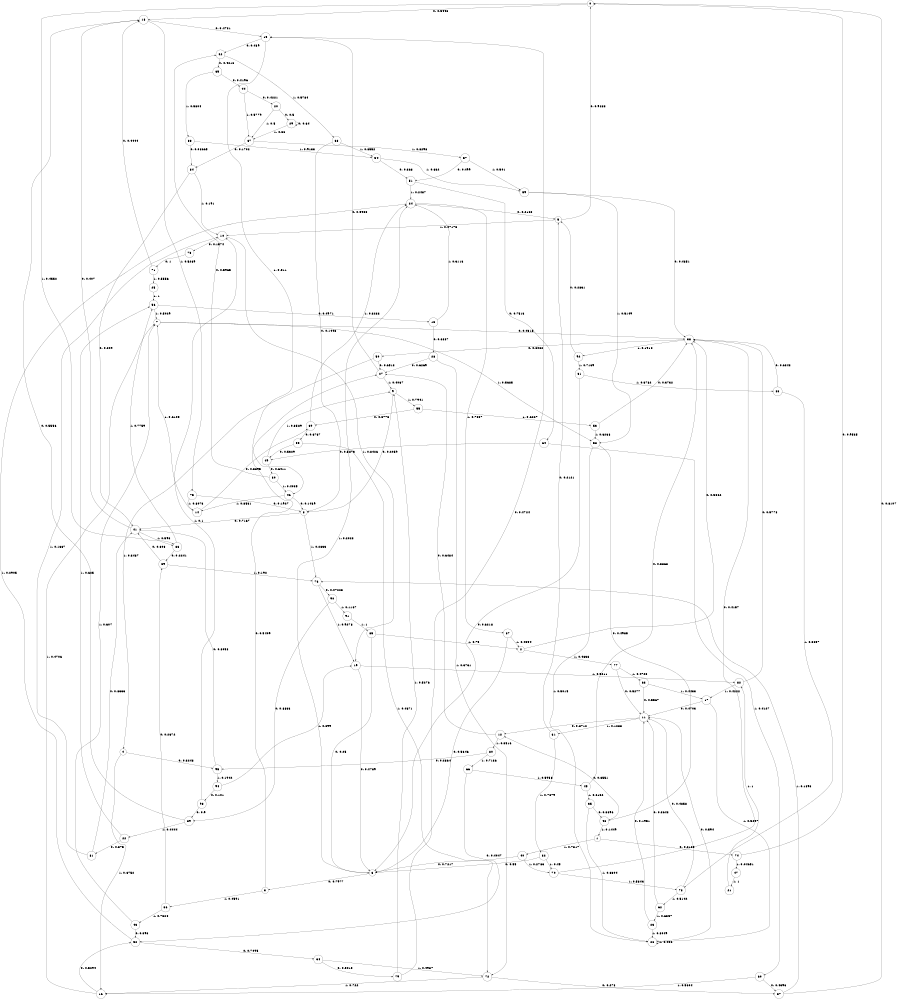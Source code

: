 digraph "ch8faceL10" {
size = "6,8.5";
ratio = "fill";
node [shape = circle];
node [fontsize = 24];
edge [fontsize = 24];
0 -> 18 [label = "0: 0.5448   "];
0 -> 86 [label = "1: 0.4552   "];
1 -> 74 [label = "0: 0.2183   "];
1 -> 40 [label = "1: 0.7817   "];
2 -> 38 [label = "0: 0.5362   "];
2 -> 77 [label = "1: 0.4638   "];
3 -> 27 [label = "0: 0.5409   "];
3 -> 36 [label = "1: 0.4591   "];
4 -> 95 [label = "0: 0.3248   "];
4 -> 16 [label = "1: 0.6752   "];
5 -> 0 [label = "0: 0.9283   "];
5 -> 10 [label = "1: 0.07173  "];
6 -> 3 [label = "0: 0.7977   "];
6 -> 24 [label = "1: 0.2023   "];
7 -> 38 [label = "0: 0.4315   "];
7 -> 58 [label = "1: 0.5685   "];
8 -> 41 [label = "0: 0.7167   "];
8 -> 76 [label = "1: 0.2833   "];
9 -> 8 [label = "0: 0.2059   "];
9 -> 55 [label = "1: 0.7941   "];
10 -> 73 [label = "0: 0.1574   "];
10 -> 19 [label = "1: 0.8426   "];
11 -> 12 [label = "0: 0.8712   "];
11 -> 61 [label = "1: 0.1288   "];
12 -> 27 [label = "0: 0.6484   "];
12 -> 80 [label = "1: 0.3516   "];
13 -> 28 [label = "0: 0.6887   "];
13 -> 24 [label = "1: 0.3113   "];
14 -> 69 [label = "0: 0.3895   "];
14 -> 7 [label = "1: 0.6105   "];
15 -> 42 [label = "0: 0.489    "];
15 -> 46 [label = "1: 0.511    "];
16 -> 52 [label = "0: 0.5294   "];
16 -> 7 [label = "1: 0.4706   "];
17 -> 11 [label = "0: 0.4703   "];
17 -> 26 [label = "1: 0.5297   "];
18 -> 15 [label = "0: 0.4731   "];
18 -> 75 [label = "1: 0.5269   "];
19 -> 6 [label = "0: 0.4789   "];
19 -> 82 [label = "1: 0.5211   "];
20 -> 29 [label = "0: 0.5      "];
20 -> 67 [label = "1: 0.5      "];
21 -> 82 [label = "1: 1        "];
22 -> 81 [label = "0: 0.375    "];
22 -> 56 [label = "1: 0.625    "];
23 -> 11 [label = "0: 0.1951   "];
23 -> 26 [label = "1: 0.8049   "];
24 -> 5 [label = "0: 0.2163   "];
24 -> 87 [label = "1: 0.7837   "];
25 -> 56 [label = "1: 1        "];
26 -> 11 [label = "0: 0.594    "];
26 -> 26 [label = "1: 0.406    "];
27 -> 15 [label = "0: 0.5933   "];
27 -> 9 [label = "1: 0.4067   "];
28 -> 27 [label = "0: 0.6269   "];
28 -> 72 [label = "1: 0.3731   "];
29 -> 29 [label = "0: 0.64     "];
29 -> 67 [label = "1: 0.36     "];
30 -> 42 [label = "0: 0.5965   "];
30 -> 46 [label = "1: 0.4035   "];
31 -> 6 [label = "0: 0.6218   "];
31 -> 83 [label = "1: 0.3782   "];
32 -> 6 [label = "0: 0.55     "];
32 -> 70 [label = "1: 0.45     "];
33 -> 49 [label = "0: 0.5329   "];
33 -> 72 [label = "1: 0.4671   "];
34 -> 79 [label = "0: 0.5013   "];
34 -> 72 [label = "1: 0.4987   "];
35 -> 48 [label = "0: 0.3696   "];
35 -> 26 [label = "1: 0.6304   "];
36 -> 39 [label = "0: 0.2672   "];
36 -> 43 [label = "1: 0.7328   "];
37 -> 0 [label = "0: 0.8107   "];
37 -> 76 [label = "1: 0.1893   "];
38 -> 50 [label = "0: 0.8082   "];
38 -> 92 [label = "1: 0.1918   "];
39 -> 41 [label = "0: 0.808    "];
39 -> 76 [label = "1: 0.192    "];
40 -> 6 [label = "0: 0.7217   "];
40 -> 70 [label = "1: 0.2783   "];
41 -> 18 [label = "0: 0.407    "];
41 -> 86 [label = "1: 0.593    "];
42 -> 65 [label = "0: 0.4216   "];
42 -> 68 [label = "1: 0.5784   "];
43 -> 52 [label = "0: 0.393    "];
43 -> 7 [label = "1: 0.607    "];
44 -> 20 [label = "0: 0.4221   "];
44 -> 67 [label = "1: 0.5779   "];
45 -> 38 [label = "0: 0.3868   "];
45 -> 35 [label = "1: 0.6132   "];
46 -> 8 [label = "0: 0.1469   "];
46 -> 14 [label = "1: 0.8531   "];
47 -> 21 [label = "1: 1        "];
48 -> 12 [label = "0: 0.8551   "];
48 -> 1 [label = "1: 0.1449   "];
49 -> 30 [label = "0: 0.6411   "];
49 -> 9 [label = "1: 0.3589   "];
50 -> 27 [label = "0: 0.6513   "];
50 -> 4 [label = "1: 0.3487   "];
51 -> 64 [label = "0: 0.7513   "];
51 -> 24 [label = "1: 0.2487   "];
52 -> 34 [label = "0: 0.7095   "];
52 -> 24 [label = "1: 0.2905   "];
53 -> 38 [label = "0: 0.3732   "];
53 -> 58 [label = "1: 0.6268   "];
54 -> 51 [label = "0: 0.368    "];
54 -> 59 [label = "1: 0.632    "];
55 -> 69 [label = "0: 0.3773   "];
55 -> 53 [label = "1: 0.6227   "];
56 -> 13 [label = "0: 0.4971   "];
56 -> 7 [label = "1: 0.5029   "];
57 -> 51 [label = "0: 0.499    "];
57 -> 59 [label = "1: 0.501    "];
58 -> 48 [label = "0: 0.4985   "];
58 -> 26 [label = "1: 0.5015   "];
59 -> 38 [label = "0: 0.4851   "];
59 -> 58 [label = "1: 0.5149   "];
60 -> 37 [label = "0: 0.4396   "];
60 -> 16 [label = "1: 0.5604   "];
61 -> 5 [label = "0: 0.2121   "];
61 -> 32 [label = "1: 0.7879   "];
62 -> 11 [label = "0: 0.3643   "];
62 -> 23 [label = "1: 0.6357   "];
63 -> 11 [label = "0: 0.5567   "];
63 -> 17 [label = "1: 0.4433   "];
64 -> 49 [label = "0: 0.5873   "];
64 -> 60 [label = "1: 0.4127   "];
65 -> 44 [label = "0: 0.4196   "];
65 -> 88 [label = "1: 0.5804   "];
66 -> 52 [label = "0: 0.4047   "];
66 -> 45 [label = "1: 0.5953   "];
67 -> 84 [label = "0: 0.1702   "];
67 -> 57 [label = "1: 0.8298   "];
68 -> 8 [label = "0: 0.1448   "];
68 -> 54 [label = "1: 0.8552   "];
69 -> 33 [label = "0: 0.6767   "];
69 -> 24 [label = "1: 0.3233   "];
70 -> 38 [label = "0: 0.4157   "];
70 -> 78 [label = "1: 0.5843   "];
71 -> 18 [label = "0: 0.4444   "];
71 -> 25 [label = "1: 0.5556   "];
72 -> 37 [label = "0: 0.278    "];
72 -> 16 [label = "1: 0.722    "];
73 -> 71 [label = "0: 1        "];
74 -> 0 [label = "0: 0.9535   "];
74 -> 47 [label = "1: 0.04651  "];
75 -> 8 [label = "0: 0.1927   "];
75 -> 14 [label = "1: 0.8073   "];
76 -> 90 [label = "0: 0.07223  "];
76 -> 19 [label = "1: 0.9278   "];
77 -> 11 [label = "0: 0.5277   "];
77 -> 63 [label = "1: 0.4723   "];
78 -> 11 [label = "0: 0.4858   "];
78 -> 62 [label = "1: 0.5142   "];
79 -> 15 [label = "0: 0.4724   "];
79 -> 9 [label = "1: 0.5276   "];
80 -> 95 [label = "0: 0.2864   "];
80 -> 66 [label = "1: 0.7136   "];
81 -> 41 [label = "0: 0.8333   "];
81 -> 10 [label = "1: 0.1667   "];
82 -> 38 [label = "0: 0.5778   "];
82 -> 17 [label = "1: 0.4222   "];
83 -> 38 [label = "0: 0.6343   "];
83 -> 78 [label = "1: 0.3657   "];
84 -> 41 [label = "0: 0.809    "];
84 -> 10 [label = "1: 0.191    "];
85 -> 6 [label = "0: 0.25     "];
85 -> 2 [label = "1: 0.75     "];
86 -> 39 [label = "0: 0.2241   "];
86 -> 56 [label = "1: 0.7759   "];
87 -> 6 [label = "0: 0.5646   "];
87 -> 2 [label = "1: 0.4354   "];
88 -> 84 [label = "0: 0.08665  "];
88 -> 54 [label = "1: 0.9133   "];
89 -> 18 [label = "0: 0.5556   "];
89 -> 22 [label = "1: 0.4444   "];
90 -> 89 [label = "0: 0.8833   "];
90 -> 91 [label = "1: 0.1167   "];
91 -> 85 [label = "1: 1        "];
92 -> 5 [label = "0: 0.2831   "];
92 -> 31 [label = "1: 0.7169   "];
93 -> 89 [label = "0: 0.9      "];
93 -> 10 [label = "1: 0.1      "];
94 -> 93 [label = "0: 0.101    "];
94 -> 19 [label = "1: 0.899    "];
95 -> 41 [label = "0: 0.8058   "];
95 -> 94 [label = "1: 0.1942   "];
}